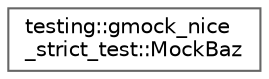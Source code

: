 digraph "Graphical Class Hierarchy"
{
 // LATEX_PDF_SIZE
  bgcolor="transparent";
  edge [fontname=Helvetica,fontsize=10,labelfontname=Helvetica,labelfontsize=10];
  node [fontname=Helvetica,fontsize=10,shape=box,height=0.2,width=0.4];
  rankdir="LR";
  Node0 [id="Node000000",label="testing::gmock_nice\l_strict_test::MockBaz",height=0.2,width=0.4,color="grey40", fillcolor="white", style="filled",URL="$classtesting_1_1gmock__nice__strict__test_1_1_mock_baz.html",tooltip=" "];
}
